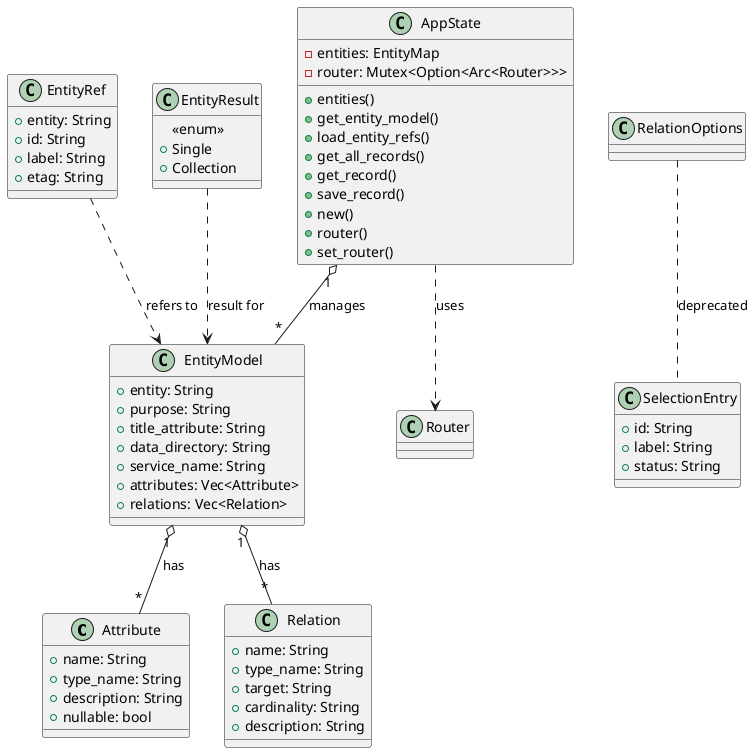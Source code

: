 @startuml class
' data-issue-tracker core class diagram

class Attribute {
  +name: String
  +type_name: String
  +description: String
  +nullable: bool
}

class Relation {
  +name: String
  +type_name: String
  +target: String
  +cardinality: String
  +description: String
}

class EntityModel {
  +entity: String
  +purpose: String
  +title_attribute: String
  +data_directory: String
  +service_name: String
  +attributes: Vec<Attribute>
  +relations: Vec<Relation>
}

class SelectionEntry {
  +id: String
  +label: String
  +status: String
}

class EntityRef {
  +entity: String
  +id: String
  +label: String
  +etag: String
}

class AppState {
  -entities: EntityMap
  -router: Mutex<Option<Arc<Router>>>
  +entities()
  +get_entity_model()
  +load_entity_refs()
  +get_all_records()
  +get_record()
  +save_record()
  +new()
  +router()
  +set_router()
}

class EntityResult {
  <<enum>>
  +Single
  +Collection
}

EntityModel "1" o-- "*" Attribute : has
EntityModel "1" o-- "*" Relation : has
AppState "1" o-- "*" EntityModel : manages
RelationOptions .. SelectionEntry : deprecated
AppState ..> Router : uses
EntityRef ..> EntityModel : refers to
EntityResult ..> EntityModel : result for

@enduml
